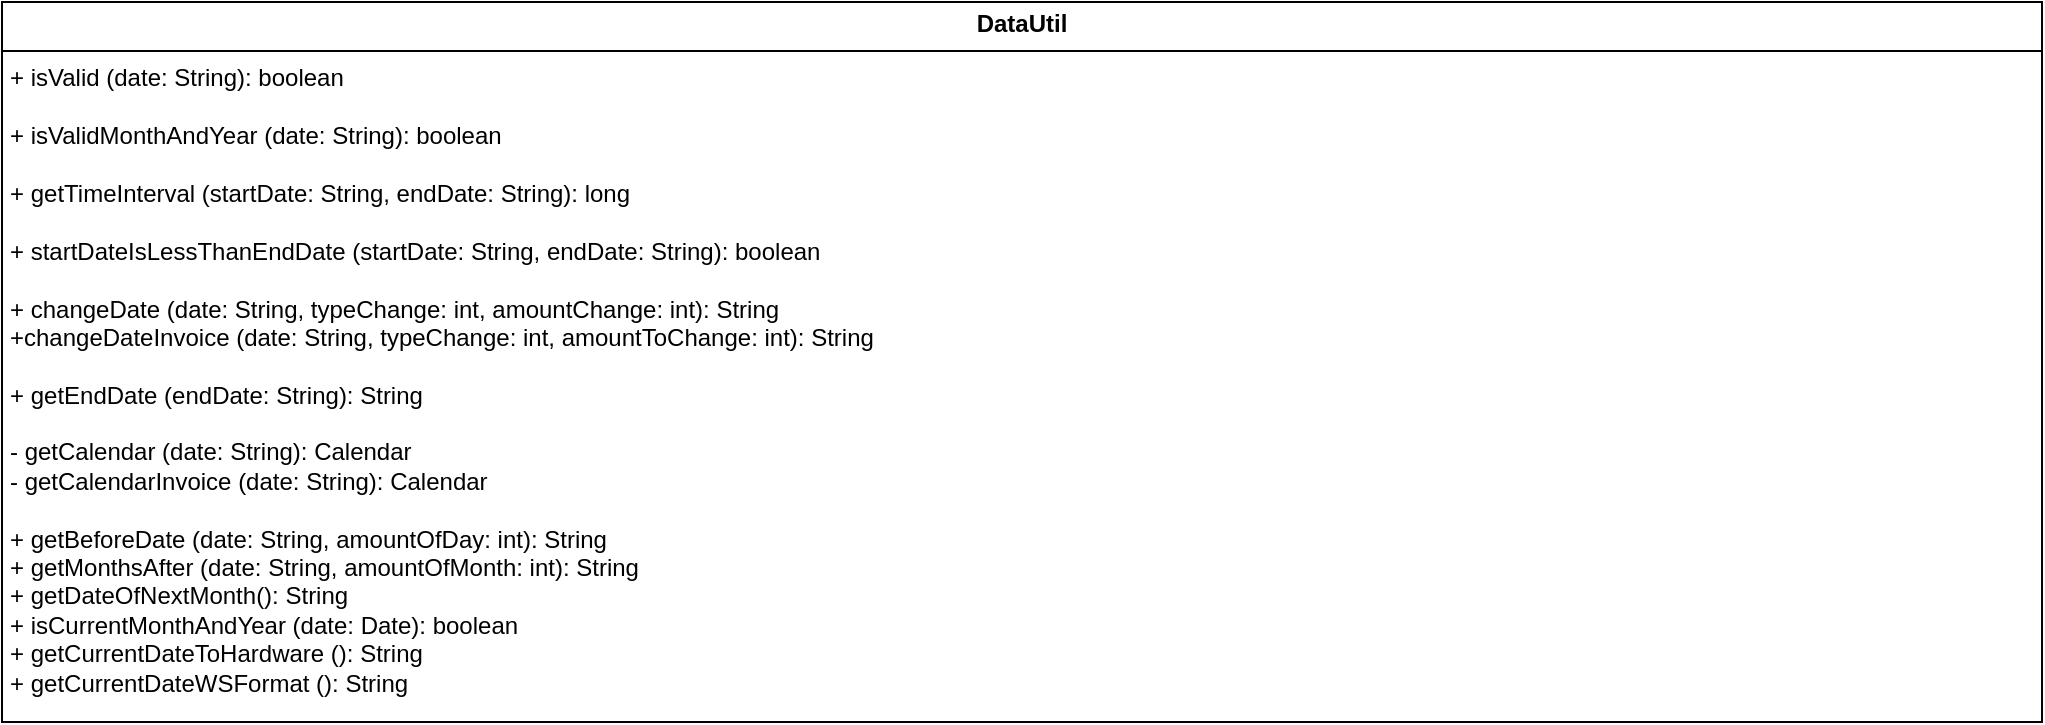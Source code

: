 <mxfile version="26.0.7">
  <diagram name="Página-1" id="-0vJ2z7yOSwqqLFByX41">
    <mxGraphModel dx="2353" dy="1253" grid="1" gridSize="10" guides="1" tooltips="1" connect="1" arrows="1" fold="1" page="1" pageScale="1" pageWidth="827" pageHeight="1169" math="0" shadow="0">
      <root>
        <mxCell id="0" />
        <mxCell id="1" parent="0" />
        <mxCell id="JMONg1Mwg7CPfjPkDJJz-1" value="&lt;p style=&quot;margin:0px;margin-top:4px;text-align:center;&quot;&gt;&lt;b&gt;DataUtil&lt;/b&gt;&lt;/p&gt;&lt;hr size=&quot;1&quot; style=&quot;border-style:solid;&quot;&gt;&lt;p style=&quot;margin:0px;margin-left:4px;&quot;&gt;+ isValid (date: String): boolean&lt;/p&gt;&lt;p style=&quot;margin:0px;margin-left:4px;&quot;&gt;&lt;br&gt;&lt;/p&gt;&lt;p style=&quot;margin:0px;margin-left:4px;&quot;&gt;+ isValidMonthAndYear (date: String): boolean&lt;/p&gt;&lt;p style=&quot;margin:0px;margin-left:4px;&quot;&gt;&lt;br&gt;&lt;/p&gt;&lt;p style=&quot;margin:0px;margin-left:4px;&quot;&gt;+ getTimeInterval (startDate: String, endDate: String): long&lt;/p&gt;&lt;p style=&quot;margin:0px;margin-left:4px;&quot;&gt;&lt;br&gt;&lt;/p&gt;&lt;p style=&quot;margin:0px;margin-left:4px;&quot;&gt;+ startDateIsLessThanEndDate (startDate: String, endDate: String): boolean&lt;/p&gt;&lt;p style=&quot;margin:0px;margin-left:4px;&quot;&gt;&lt;br&gt;&lt;/p&gt;&lt;p style=&quot;margin:0px;margin-left:4px;&quot;&gt;+ changeDate (date: String, typeChange: int, amountChange: int): String&lt;/p&gt;&lt;p style=&quot;margin:0px;margin-left:4px;&quot;&gt;+changeDateInvoice (date: String, typeChange: int, amountToChange: int): String&lt;/p&gt;&lt;p style=&quot;margin:0px;margin-left:4px;&quot;&gt;&lt;br&gt;&lt;/p&gt;&lt;p style=&quot;margin:0px;margin-left:4px;&quot;&gt;+ getEndDate (endDate: String): String&lt;/p&gt;&lt;p style=&quot;margin:0px;margin-left:4px;&quot;&gt;&lt;br&gt;&lt;/p&gt;&lt;p style=&quot;margin:0px;margin-left:4px;&quot;&gt;- getCalendar (date: String): Calendar&lt;/p&gt;&lt;p style=&quot;margin:0px;margin-left:4px;&quot;&gt;- getCalendarInvoice (date: String): Calendar&lt;/p&gt;&lt;p style=&quot;margin:0px;margin-left:4px;&quot;&gt;&lt;br&gt;&lt;/p&gt;&lt;p style=&quot;margin:0px;margin-left:4px;&quot;&gt;+ getBeforeDate (date: String, amountOfDay: int): String&lt;/p&gt;&lt;p style=&quot;margin:0px;margin-left:4px;&quot;&gt;+ getMonthsAfter (date: String, amountOfMonth: int): String&lt;/p&gt;&lt;p style=&quot;margin:0px;margin-left:4px;&quot;&gt;+ getDateOfNextMonth(): String&lt;/p&gt;&lt;p style=&quot;margin:0px;margin-left:4px;&quot;&gt;+ isCurrentMonthAndYear (date: Date): boolean&lt;/p&gt;&lt;p style=&quot;margin:0px;margin-left:4px;&quot;&gt;+ getCurrentDateToHardware (): String&lt;/p&gt;&lt;p style=&quot;margin:0px;margin-left:4px;&quot;&gt;+ getCurrentDateWSFormat (): String&lt;/p&gt;" style="verticalAlign=top;align=left;overflow=fill;html=1;whiteSpace=wrap;" vertex="1" parent="1">
          <mxGeometry x="370" y="400" width="1020" height="360" as="geometry" />
        </mxCell>
      </root>
    </mxGraphModel>
  </diagram>
</mxfile>

